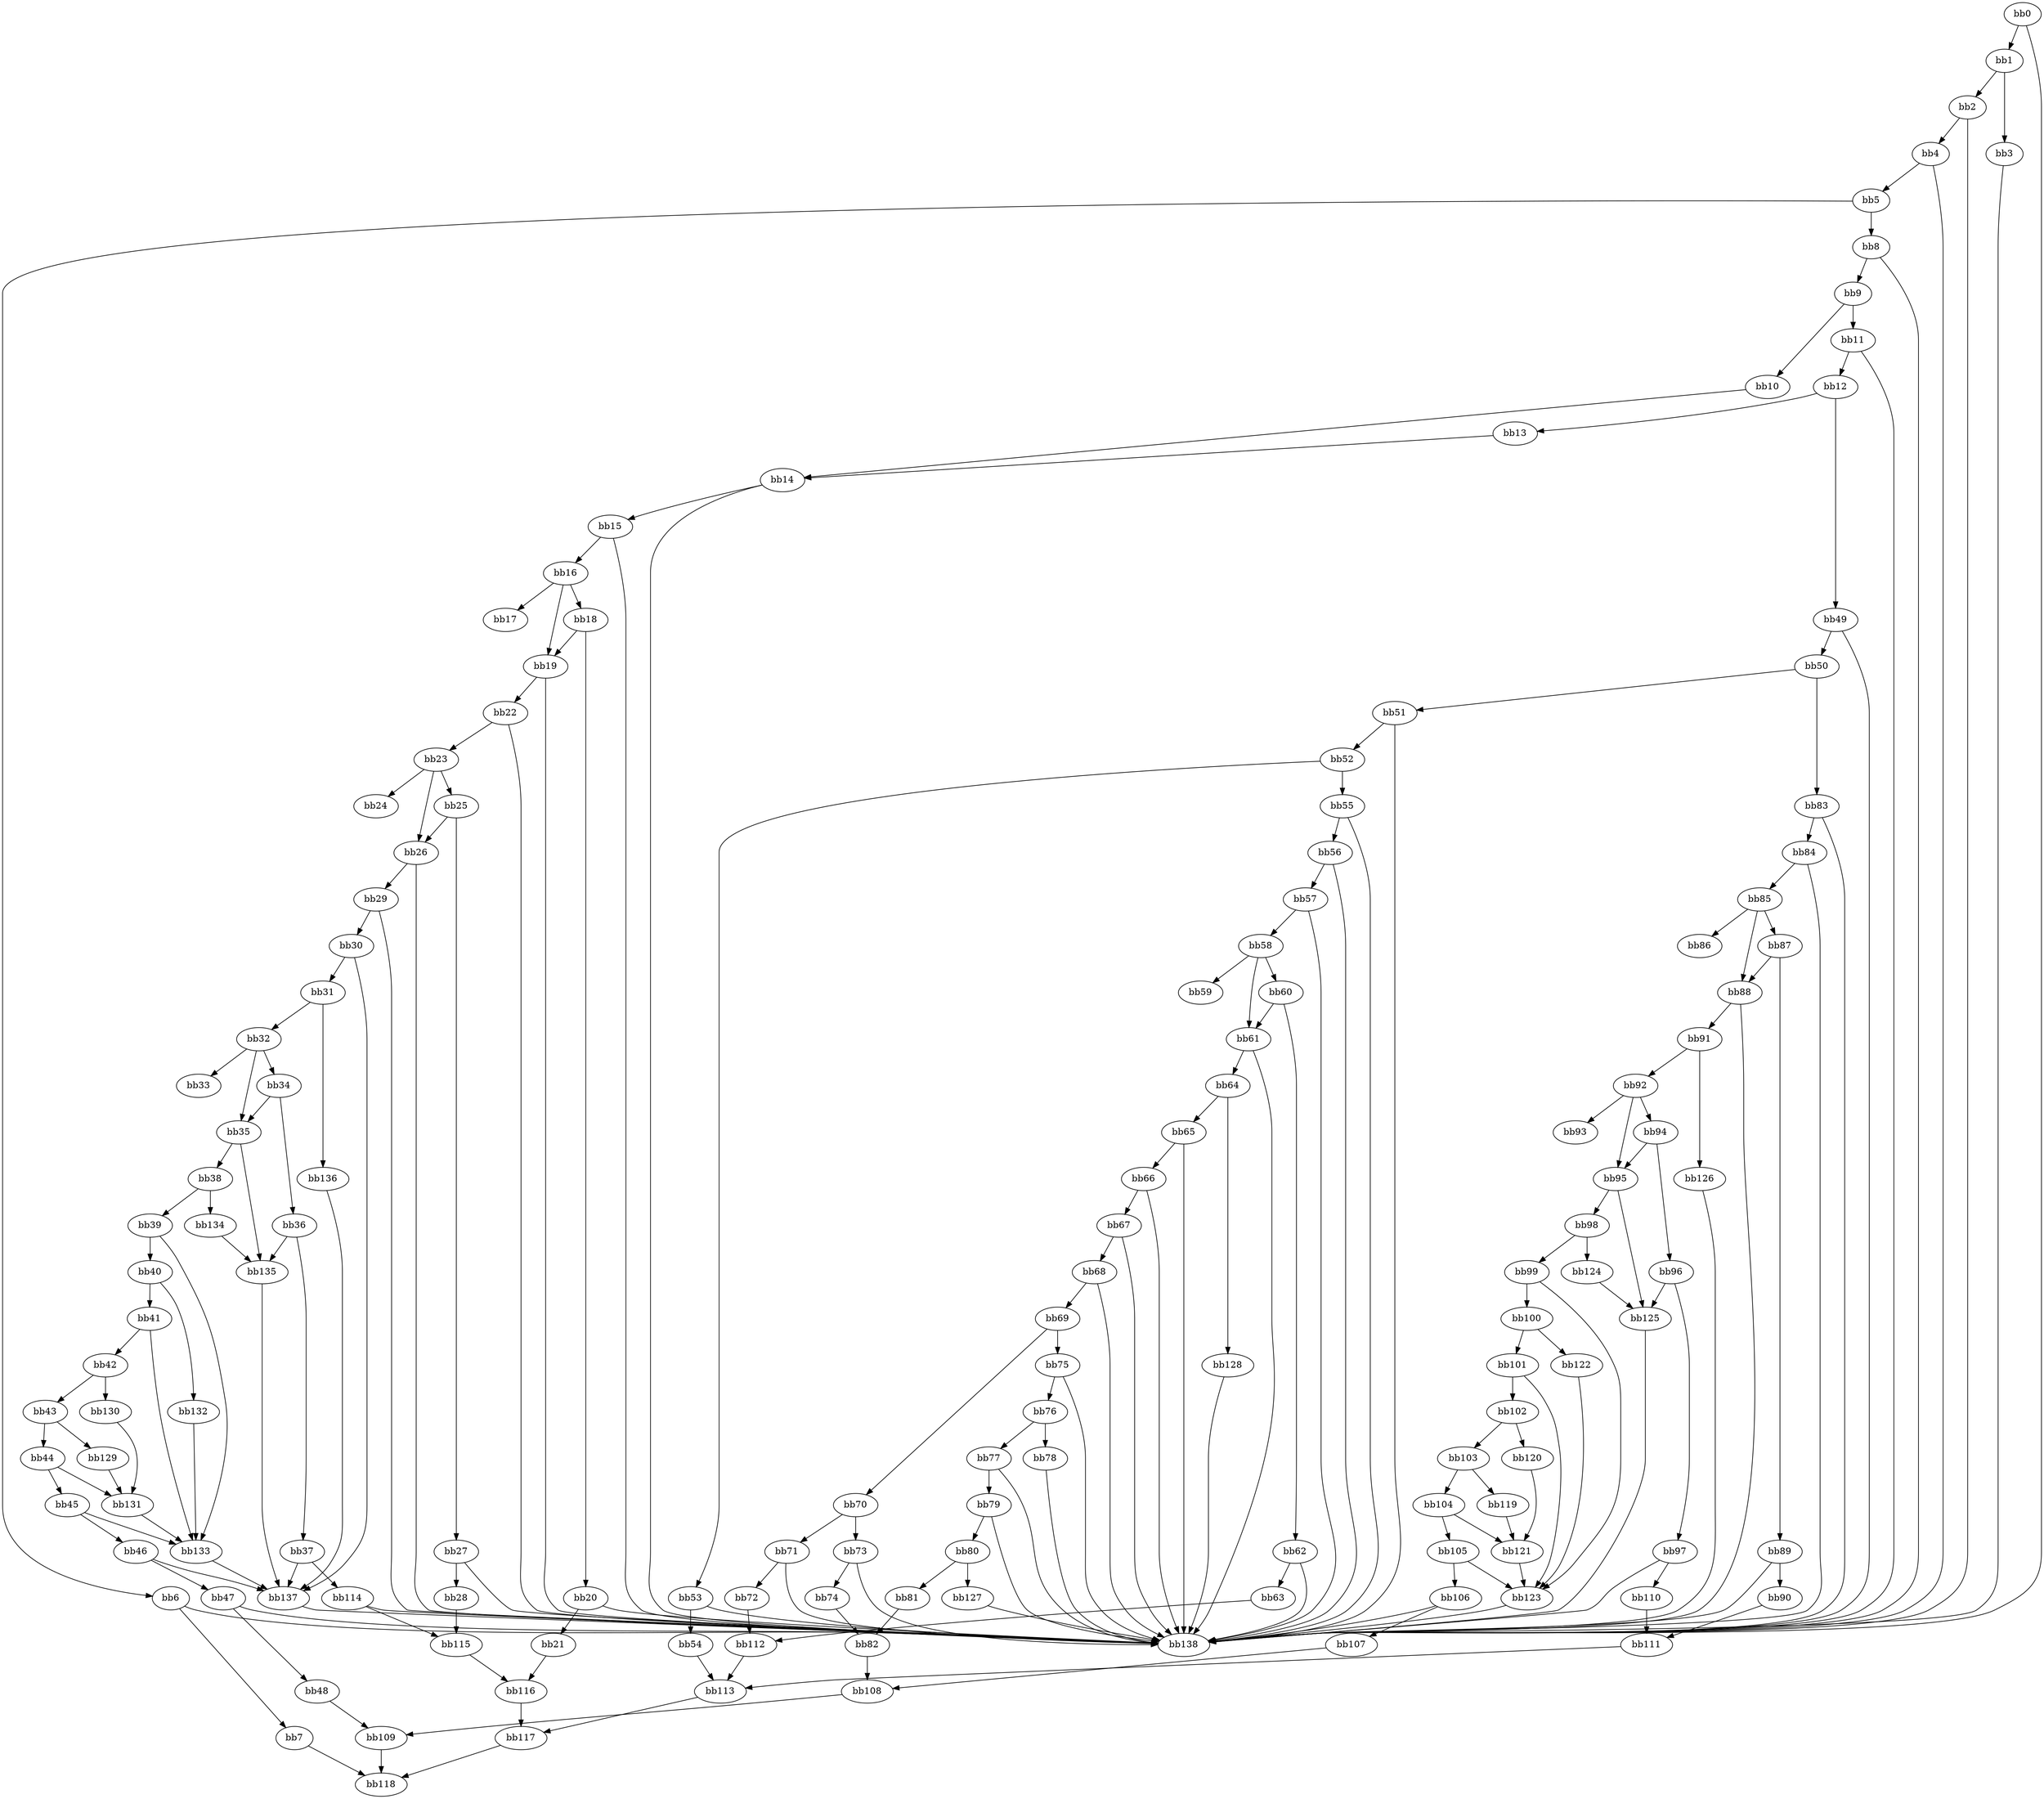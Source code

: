 digraph {
    0 [ label = "bb0\l" ]
    1 [ label = "bb1\l" ]
    2 [ label = "bb2\l" ]
    3 [ label = "bb3\l" ]
    4 [ label = "bb4\l" ]
    5 [ label = "bb5\l" ]
    6 [ label = "bb6\l" ]
    7 [ label = "bb7\l" ]
    8 [ label = "bb8\l" ]
    9 [ label = "bb9\l" ]
    10 [ label = "bb10\l" ]
    11 [ label = "bb11\l" ]
    12 [ label = "bb12\l" ]
    13 [ label = "bb13\l" ]
    14 [ label = "bb14\l" ]
    15 [ label = "bb15\l" ]
    16 [ label = "bb16\l" ]
    17 [ label = "bb17\l" ]
    18 [ label = "bb18\l" ]
    19 [ label = "bb19\l" ]
    20 [ label = "bb20\l" ]
    21 [ label = "bb21\l" ]
    22 [ label = "bb22\l" ]
    23 [ label = "bb23\l" ]
    24 [ label = "bb24\l" ]
    25 [ label = "bb25\l" ]
    26 [ label = "bb26\l" ]
    27 [ label = "bb27\l" ]
    28 [ label = "bb28\l" ]
    29 [ label = "bb29\l" ]
    30 [ label = "bb30\l" ]
    31 [ label = "bb31\l" ]
    32 [ label = "bb32\l" ]
    33 [ label = "bb33\l" ]
    34 [ label = "bb34\l" ]
    35 [ label = "bb35\l" ]
    36 [ label = "bb36\l" ]
    37 [ label = "bb37\l" ]
    38 [ label = "bb38\l" ]
    39 [ label = "bb39\l" ]
    40 [ label = "bb40\l" ]
    41 [ label = "bb41\l" ]
    42 [ label = "bb42\l" ]
    43 [ label = "bb43\l" ]
    44 [ label = "bb44\l" ]
    45 [ label = "bb45\l" ]
    46 [ label = "bb46\l" ]
    47 [ label = "bb47\l" ]
    48 [ label = "bb48\l" ]
    49 [ label = "bb49\l" ]
    50 [ label = "bb50\l" ]
    51 [ label = "bb51\l" ]
    52 [ label = "bb52\l" ]
    53 [ label = "bb53\l" ]
    54 [ label = "bb54\l" ]
    55 [ label = "bb55\l" ]
    56 [ label = "bb56\l" ]
    57 [ label = "bb57\l" ]
    58 [ label = "bb58\l" ]
    59 [ label = "bb59\l" ]
    60 [ label = "bb60\l" ]
    61 [ label = "bb61\l" ]
    62 [ label = "bb62\l" ]
    63 [ label = "bb63\l" ]
    64 [ label = "bb64\l" ]
    65 [ label = "bb65\l" ]
    66 [ label = "bb66\l" ]
    67 [ label = "bb67\l" ]
    68 [ label = "bb68\l" ]
    69 [ label = "bb69\l" ]
    70 [ label = "bb70\l" ]
    71 [ label = "bb71\l" ]
    72 [ label = "bb72\l" ]
    73 [ label = "bb73\l" ]
    74 [ label = "bb74\l" ]
    75 [ label = "bb75\l" ]
    76 [ label = "bb76\l" ]
    77 [ label = "bb77\l" ]
    78 [ label = "bb78\l" ]
    79 [ label = "bb79\l" ]
    80 [ label = "bb80\l" ]
    81 [ label = "bb81\l" ]
    82 [ label = "bb82\l" ]
    83 [ label = "bb83\l" ]
    84 [ label = "bb84\l" ]
    85 [ label = "bb85\l" ]
    86 [ label = "bb86\l" ]
    87 [ label = "bb87\l" ]
    88 [ label = "bb88\l" ]
    89 [ label = "bb89\l" ]
    90 [ label = "bb90\l" ]
    91 [ label = "bb91\l" ]
    92 [ label = "bb92\l" ]
    93 [ label = "bb93\l" ]
    94 [ label = "bb94\l" ]
    95 [ label = "bb95\l" ]
    96 [ label = "bb96\l" ]
    97 [ label = "bb97\l" ]
    98 [ label = "bb98\l" ]
    99 [ label = "bb99\l" ]
    100 [ label = "bb100\l" ]
    101 [ label = "bb101\l" ]
    102 [ label = "bb102\l" ]
    103 [ label = "bb103\l" ]
    104 [ label = "bb104\l" ]
    105 [ label = "bb105\l" ]
    106 [ label = "bb106\l" ]
    107 [ label = "bb107\l" ]
    108 [ label = "bb108\l" ]
    109 [ label = "bb109\l" ]
    110 [ label = "bb110\l" ]
    111 [ label = "bb111\l" ]
    112 [ label = "bb112\l" ]
    113 [ label = "bb113\l" ]
    114 [ label = "bb114\l" ]
    115 [ label = "bb115\l" ]
    116 [ label = "bb116\l" ]
    117 [ label = "bb117\l" ]
    118 [ label = "bb118\l" ]
    119 [ label = "bb119\l" ]
    120 [ label = "bb120\l" ]
    121 [ label = "bb121\l" ]
    122 [ label = "bb122\l" ]
    123 [ label = "bb123\l" ]
    124 [ label = "bb124\l" ]
    125 [ label = "bb125\l" ]
    126 [ label = "bb126\l" ]
    127 [ label = "bb127\l" ]
    128 [ label = "bb128\l" ]
    129 [ label = "bb129\l" ]
    130 [ label = "bb130\l" ]
    131 [ label = "bb131\l" ]
    132 [ label = "bb132\l" ]
    133 [ label = "bb133\l" ]
    134 [ label = "bb134\l" ]
    135 [ label = "bb135\l" ]
    136 [ label = "bb136\l" ]
    137 [ label = "bb137\l" ]
    138 [ label = "bb138\l" ]
    0 -> 1 [ ]
    0 -> 138 [ ]
    1 -> 2 [ ]
    1 -> 3 [ ]
    2 -> 4 [ ]
    2 -> 138 [ ]
    3 -> 138 [ ]
    4 -> 5 [ ]
    4 -> 138 [ ]
    5 -> 6 [ ]
    5 -> 8 [ ]
    6 -> 7 [ ]
    6 -> 138 [ ]
    7 -> 118 [ ]
    8 -> 9 [ ]
    8 -> 138 [ ]
    9 -> 10 [ ]
    9 -> 11 [ ]
    10 -> 14 [ ]
    11 -> 12 [ ]
    11 -> 138 [ ]
    12 -> 13 [ ]
    12 -> 49 [ ]
    13 -> 14 [ ]
    14 -> 15 [ ]
    14 -> 138 [ ]
    15 -> 16 [ ]
    15 -> 138 [ ]
    16 -> 17 [ ]
    16 -> 18 [ ]
    16 -> 19 [ ]
    18 -> 19 [ ]
    18 -> 20 [ ]
    19 -> 22 [ ]
    19 -> 138 [ ]
    20 -> 21 [ ]
    20 -> 138 [ ]
    21 -> 116 [ ]
    22 -> 23 [ ]
    22 -> 138 [ ]
    23 -> 24 [ ]
    23 -> 25 [ ]
    23 -> 26 [ ]
    25 -> 26 [ ]
    25 -> 27 [ ]
    26 -> 29 [ ]
    26 -> 138 [ ]
    27 -> 28 [ ]
    27 -> 138 [ ]
    28 -> 115 [ ]
    29 -> 30 [ ]
    29 -> 138 [ ]
    30 -> 31 [ ]
    30 -> 137 [ ]
    31 -> 32 [ ]
    31 -> 136 [ ]
    32 -> 33 [ ]
    32 -> 34 [ ]
    32 -> 35 [ ]
    34 -> 35 [ ]
    34 -> 36 [ ]
    35 -> 38 [ ]
    35 -> 135 [ ]
    36 -> 37 [ ]
    36 -> 135 [ ]
    37 -> 114 [ ]
    37 -> 137 [ ]
    38 -> 39 [ ]
    38 -> 134 [ ]
    39 -> 40 [ ]
    39 -> 133 [ ]
    40 -> 41 [ ]
    40 -> 132 [ ]
    41 -> 42 [ ]
    41 -> 133 [ ]
    42 -> 43 [ ]
    42 -> 130 [ ]
    43 -> 44 [ ]
    43 -> 129 [ ]
    44 -> 45 [ ]
    44 -> 131 [ ]
    45 -> 46 [ ]
    45 -> 133 [ ]
    46 -> 47 [ ]
    46 -> 137 [ ]
    47 -> 48 [ ]
    47 -> 138 [ ]
    48 -> 109 [ ]
    49 -> 50 [ ]
    49 -> 138 [ ]
    50 -> 51 [ ]
    50 -> 83 [ ]
    51 -> 52 [ ]
    51 -> 138 [ ]
    52 -> 53 [ ]
    52 -> 55 [ ]
    53 -> 54 [ ]
    53 -> 138 [ ]
    54 -> 113 [ ]
    55 -> 56 [ ]
    55 -> 138 [ ]
    56 -> 57 [ ]
    56 -> 138 [ ]
    57 -> 58 [ ]
    57 -> 138 [ ]
    58 -> 59 [ ]
    58 -> 60 [ ]
    58 -> 61 [ ]
    60 -> 61 [ ]
    60 -> 62 [ ]
    61 -> 64 [ ]
    61 -> 138 [ ]
    62 -> 63 [ ]
    62 -> 138 [ ]
    63 -> 112 [ ]
    64 -> 65 [ ]
    64 -> 128 [ ]
    65 -> 66 [ ]
    65 -> 138 [ ]
    66 -> 67 [ ]
    66 -> 138 [ ]
    67 -> 68 [ ]
    67 -> 138 [ ]
    68 -> 69 [ ]
    68 -> 138 [ ]
    69 -> 70 [ ]
    69 -> 75 [ ]
    70 -> 71 [ ]
    70 -> 73 [ ]
    71 -> 72 [ ]
    71 -> 138 [ ]
    72 -> 112 [ ]
    73 -> 74 [ ]
    73 -> 138 [ ]
    74 -> 82 [ ]
    75 -> 76 [ ]
    75 -> 138 [ ]
    76 -> 77 [ ]
    76 -> 78 [ ]
    77 -> 79 [ ]
    77 -> 138 [ ]
    78 -> 138 [ ]
    79 -> 80 [ ]
    79 -> 138 [ ]
    80 -> 81 [ ]
    80 -> 127 [ ]
    81 -> 82 [ ]
    82 -> 108 [ ]
    83 -> 84 [ ]
    83 -> 138 [ ]
    84 -> 85 [ ]
    84 -> 138 [ ]
    85 -> 86 [ ]
    85 -> 87 [ ]
    85 -> 88 [ ]
    87 -> 88 [ ]
    87 -> 89 [ ]
    88 -> 91 [ ]
    88 -> 138 [ ]
    89 -> 90 [ ]
    89 -> 138 [ ]
    90 -> 111 [ ]
    91 -> 92 [ ]
    91 -> 126 [ ]
    92 -> 93 [ ]
    92 -> 94 [ ]
    92 -> 95 [ ]
    94 -> 95 [ ]
    94 -> 96 [ ]
    95 -> 98 [ ]
    95 -> 125 [ ]
    96 -> 97 [ ]
    96 -> 125 [ ]
    97 -> 110 [ ]
    97 -> 138 [ ]
    98 -> 99 [ ]
    98 -> 124 [ ]
    99 -> 100 [ ]
    99 -> 123 [ ]
    100 -> 101 [ ]
    100 -> 122 [ ]
    101 -> 102 [ ]
    101 -> 123 [ ]
    102 -> 103 [ ]
    102 -> 120 [ ]
    103 -> 104 [ ]
    103 -> 119 [ ]
    104 -> 105 [ ]
    104 -> 121 [ ]
    105 -> 106 [ ]
    105 -> 123 [ ]
    106 -> 107 [ ]
    106 -> 138 [ ]
    107 -> 108 [ ]
    108 -> 109 [ ]
    109 -> 118 [ ]
    110 -> 111 [ ]
    111 -> 113 [ ]
    112 -> 113 [ ]
    113 -> 117 [ ]
    114 -> 115 [ ]
    114 -> 138 [ ]
    115 -> 116 [ ]
    116 -> 117 [ ]
    117 -> 118 [ ]
    119 -> 121 [ ]
    120 -> 121 [ ]
    121 -> 123 [ ]
    122 -> 123 [ ]
    123 -> 138 [ ]
    124 -> 125 [ ]
    125 -> 138 [ ]
    126 -> 138 [ ]
    127 -> 138 [ ]
    128 -> 138 [ ]
    129 -> 131 [ ]
    130 -> 131 [ ]
    131 -> 133 [ ]
    132 -> 133 [ ]
    133 -> 137 [ ]
    134 -> 135 [ ]
    135 -> 137 [ ]
    136 -> 137 [ ]
    137 -> 138 [ ]
}

